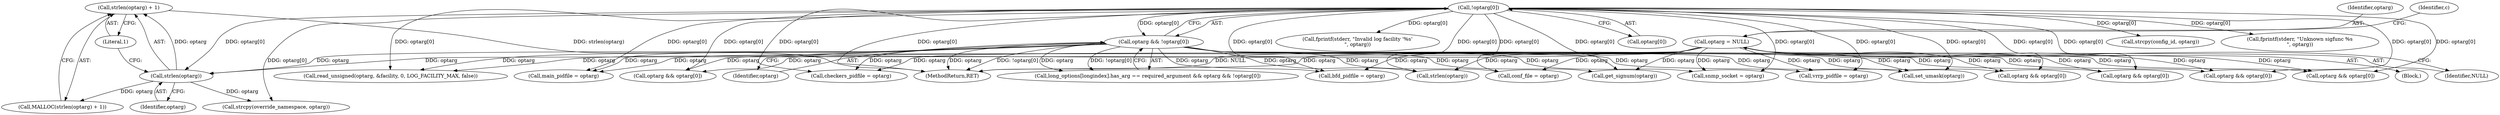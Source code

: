 digraph "0_keepalived_04f2d32871bb3b11d7dc024039952f2fe2750306@API" {
"1000543" [label="(Call,strlen(optarg) + 1)"];
"1000544" [label="(Call,strlen(optarg))"];
"1000180" [label="(Call,optarg && !optarg[0])"];
"1000182" [label="(Call,!optarg[0])"];
"1000190" [label="(Call,optarg = NULL)"];
"1000542" [label="(Call,MALLOC(strlen(optarg) + 1))"];
"1000653" [label="(Call,optarg && optarg[0])"];
"1000180" [label="(Call,optarg && !optarg[0])"];
"1000194" [label="(Identifier,c)"];
"1000546" [label="(Literal,1)"];
"1000520" [label="(Call,optarg && optarg[0])"];
"1000181" [label="(Identifier,optarg)"];
"1000354" [label="(Call,optarg && optarg[0])"];
"1000561" [label="(Call,strcpy(config_id, optarg))"];
"1000191" [label="(Identifier,optarg)"];
"1000544" [label="(Call,strlen(optarg))"];
"1000576" [label="(Call,fprintf(stderr, \"Unknown sigfunc %s\n\", optarg))"];
"1000485" [label="(Call,checkers_pidfile = optarg)"];
"1000501" [label="(Call,bfd_pidfile = optarg)"];
"1000186" [label="(Block,)"];
"1000192" [label="(Identifier,NULL)"];
"1000747" [label="(MethodReturn,RET)"];
"1000558" [label="(Call,strlen(optarg))"];
"1000454" [label="(Call,conf_file = optarg)"];
"1000568" [label="(Call,get_signum(optarg))"];
"1000190" [label="(Call,optarg = NULL)"];
"1000545" [label="(Identifier,optarg)"];
"1000511" [label="(Call,snmp_socket = optarg)"];
"1000496" [label="(Call,vrrp_pidfile = optarg)"];
"1000182" [label="(Call,!optarg[0])"];
"1000172" [label="(Call,long_options[longindex].has_arg == required_argument && optarg && !optarg[0])"];
"1000384" [label="(Call,set_umask(optarg))"];
"1000543" [label="(Call,strlen(optarg) + 1)"];
"1000335" [label="(Call,fprintf(stderr, \"Invalid log facility '%s'\n\", optarg))"];
"1000608" [label="(Call,optarg && optarg[0])"];
"1000328" [label="(Call,read_unsigned(optarg, &facility, 0, LOG_FACILITY_MAX, false))"];
"1000547" [label="(Call,strcpy(override_namespace, optarg))"];
"1000480" [label="(Call,main_pidfile = optarg)"];
"1000410" [label="(Call,optarg && optarg[0])"];
"1000183" [label="(Call,optarg[0])"];
"1000543" -> "1000542"  [label="AST: "];
"1000543" -> "1000546"  [label="CFG: "];
"1000544" -> "1000543"  [label="AST: "];
"1000546" -> "1000543"  [label="AST: "];
"1000542" -> "1000543"  [label="CFG: "];
"1000543" -> "1000747"  [label="DDG: strlen(optarg)"];
"1000544" -> "1000543"  [label="DDG: optarg"];
"1000544" -> "1000545"  [label="CFG: "];
"1000545" -> "1000544"  [label="AST: "];
"1000546" -> "1000544"  [label="CFG: "];
"1000544" -> "1000542"  [label="DDG: optarg"];
"1000180" -> "1000544"  [label="DDG: optarg"];
"1000190" -> "1000544"  [label="DDG: optarg"];
"1000182" -> "1000544"  [label="DDG: optarg[0]"];
"1000544" -> "1000547"  [label="DDG: optarg"];
"1000180" -> "1000172"  [label="AST: "];
"1000180" -> "1000181"  [label="CFG: "];
"1000180" -> "1000182"  [label="CFG: "];
"1000181" -> "1000180"  [label="AST: "];
"1000182" -> "1000180"  [label="AST: "];
"1000172" -> "1000180"  [label="CFG: "];
"1000180" -> "1000747"  [label="DDG: !optarg[0]"];
"1000180" -> "1000747"  [label="DDG: optarg"];
"1000180" -> "1000172"  [label="DDG: optarg"];
"1000180" -> "1000172"  [label="DDG: !optarg[0]"];
"1000182" -> "1000180"  [label="DDG: optarg[0]"];
"1000180" -> "1000328"  [label="DDG: optarg"];
"1000180" -> "1000354"  [label="DDG: optarg"];
"1000180" -> "1000384"  [label="DDG: optarg"];
"1000180" -> "1000410"  [label="DDG: optarg"];
"1000180" -> "1000454"  [label="DDG: optarg"];
"1000180" -> "1000480"  [label="DDG: optarg"];
"1000180" -> "1000485"  [label="DDG: optarg"];
"1000180" -> "1000496"  [label="DDG: optarg"];
"1000180" -> "1000501"  [label="DDG: optarg"];
"1000180" -> "1000511"  [label="DDG: optarg"];
"1000180" -> "1000520"  [label="DDG: optarg"];
"1000180" -> "1000558"  [label="DDG: optarg"];
"1000180" -> "1000568"  [label="DDG: optarg"];
"1000180" -> "1000608"  [label="DDG: optarg"];
"1000180" -> "1000653"  [label="DDG: optarg"];
"1000182" -> "1000183"  [label="CFG: "];
"1000183" -> "1000182"  [label="AST: "];
"1000182" -> "1000747"  [label="DDG: optarg[0]"];
"1000182" -> "1000328"  [label="DDG: optarg[0]"];
"1000182" -> "1000335"  [label="DDG: optarg[0]"];
"1000182" -> "1000354"  [label="DDG: optarg[0]"];
"1000182" -> "1000384"  [label="DDG: optarg[0]"];
"1000182" -> "1000410"  [label="DDG: optarg[0]"];
"1000182" -> "1000454"  [label="DDG: optarg[0]"];
"1000182" -> "1000480"  [label="DDG: optarg[0]"];
"1000182" -> "1000485"  [label="DDG: optarg[0]"];
"1000182" -> "1000496"  [label="DDG: optarg[0]"];
"1000182" -> "1000501"  [label="DDG: optarg[0]"];
"1000182" -> "1000511"  [label="DDG: optarg[0]"];
"1000182" -> "1000520"  [label="DDG: optarg[0]"];
"1000182" -> "1000547"  [label="DDG: optarg[0]"];
"1000182" -> "1000558"  [label="DDG: optarg[0]"];
"1000182" -> "1000561"  [label="DDG: optarg[0]"];
"1000182" -> "1000568"  [label="DDG: optarg[0]"];
"1000182" -> "1000576"  [label="DDG: optarg[0]"];
"1000182" -> "1000608"  [label="DDG: optarg[0]"];
"1000182" -> "1000653"  [label="DDG: optarg[0]"];
"1000190" -> "1000186"  [label="AST: "];
"1000190" -> "1000192"  [label="CFG: "];
"1000191" -> "1000190"  [label="AST: "];
"1000192" -> "1000190"  [label="AST: "];
"1000194" -> "1000190"  [label="CFG: "];
"1000190" -> "1000747"  [label="DDG: optarg"];
"1000190" -> "1000747"  [label="DDG: NULL"];
"1000190" -> "1000328"  [label="DDG: optarg"];
"1000190" -> "1000354"  [label="DDG: optarg"];
"1000190" -> "1000384"  [label="DDG: optarg"];
"1000190" -> "1000410"  [label="DDG: optarg"];
"1000190" -> "1000454"  [label="DDG: optarg"];
"1000190" -> "1000480"  [label="DDG: optarg"];
"1000190" -> "1000485"  [label="DDG: optarg"];
"1000190" -> "1000496"  [label="DDG: optarg"];
"1000190" -> "1000501"  [label="DDG: optarg"];
"1000190" -> "1000511"  [label="DDG: optarg"];
"1000190" -> "1000520"  [label="DDG: optarg"];
"1000190" -> "1000558"  [label="DDG: optarg"];
"1000190" -> "1000568"  [label="DDG: optarg"];
"1000190" -> "1000608"  [label="DDG: optarg"];
"1000190" -> "1000653"  [label="DDG: optarg"];
}
